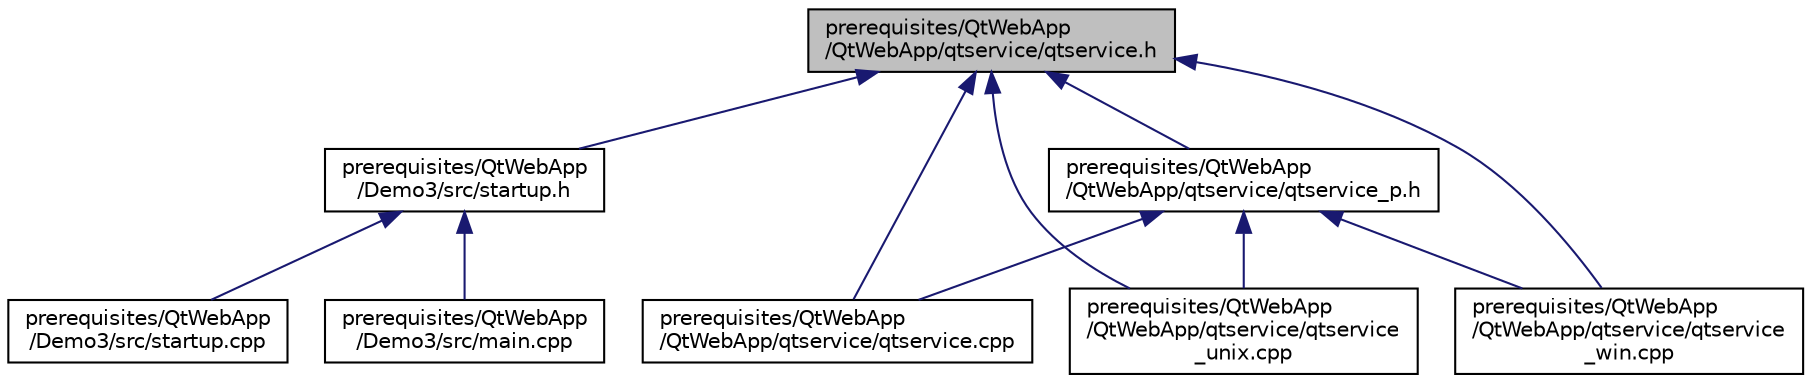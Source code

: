 digraph "prerequisites/QtWebApp/QtWebApp/qtservice/qtservice.h"
{
  edge [fontname="Helvetica",fontsize="10",labelfontname="Helvetica",labelfontsize="10"];
  node [fontname="Helvetica",fontsize="10",shape=record];
  Node3 [label="prerequisites/QtWebApp\l/QtWebApp/qtservice/qtservice.h",height=0.2,width=0.4,color="black", fillcolor="grey75", style="filled", fontcolor="black"];
  Node3 -> Node4 [dir="back",color="midnightblue",fontsize="10",style="solid"];
  Node4 [label="prerequisites/QtWebApp\l/Demo3/src/startup.h",height=0.2,width=0.4,color="black", fillcolor="white", style="filled",URL="$startup_8h.html"];
  Node4 -> Node5 [dir="back",color="midnightblue",fontsize="10",style="solid"];
  Node5 [label="prerequisites/QtWebApp\l/Demo3/src/main.cpp",height=0.2,width=0.4,color="black", fillcolor="white", style="filled",URL="$prerequisites_2_qt_web_app_2_demo3_2src_2main_8cpp.html"];
  Node4 -> Node6 [dir="back",color="midnightblue",fontsize="10",style="solid"];
  Node6 [label="prerequisites/QtWebApp\l/Demo3/src/startup.cpp",height=0.2,width=0.4,color="black", fillcolor="white", style="filled",URL="$startup_8cpp.html"];
  Node3 -> Node7 [dir="back",color="midnightblue",fontsize="10",style="solid"];
  Node7 [label="prerequisites/QtWebApp\l/QtWebApp/qtservice/qtservice.cpp",height=0.2,width=0.4,color="black", fillcolor="white", style="filled",URL="$qtservice_8cpp_source.html"];
  Node3 -> Node8 [dir="back",color="midnightblue",fontsize="10",style="solid"];
  Node8 [label="prerequisites/QtWebApp\l/QtWebApp/qtservice/qtservice_p.h",height=0.2,width=0.4,color="black", fillcolor="white", style="filled",URL="$qtservice__p_8h_source.html"];
  Node8 -> Node7 [dir="back",color="midnightblue",fontsize="10",style="solid"];
  Node8 -> Node9 [dir="back",color="midnightblue",fontsize="10",style="solid"];
  Node9 [label="prerequisites/QtWebApp\l/QtWebApp/qtservice/qtservice\l_unix.cpp",height=0.2,width=0.4,color="black", fillcolor="white", style="filled",URL="$qtservice__unix_8cpp_source.html"];
  Node8 -> Node10 [dir="back",color="midnightblue",fontsize="10",style="solid"];
  Node10 [label="prerequisites/QtWebApp\l/QtWebApp/qtservice/qtservice\l_win.cpp",height=0.2,width=0.4,color="black", fillcolor="white", style="filled",URL="$qtservice__win_8cpp_source.html"];
  Node3 -> Node9 [dir="back",color="midnightblue",fontsize="10",style="solid"];
  Node3 -> Node10 [dir="back",color="midnightblue",fontsize="10",style="solid"];
}
